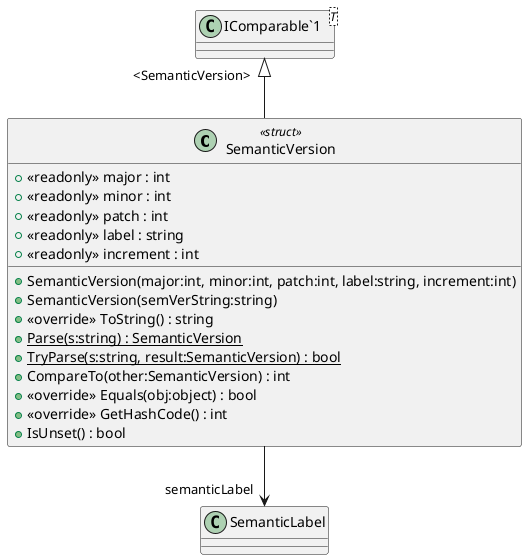 @startuml
class SemanticVersion <<struct>> {
    + <<readonly>> major : int
    + <<readonly>> minor : int
    + <<readonly>> patch : int
    + <<readonly>> label : string
    + <<readonly>> increment : int
    + SemanticVersion(major:int, minor:int, patch:int, label:string, increment:int)
    + SemanticVersion(semVerString:string)
    + <<override>> ToString() : string
    + {static} Parse(s:string) : SemanticVersion
    + {static} TryParse(s:string, result:SemanticVersion) : bool
    + CompareTo(other:SemanticVersion) : int
    + <<override>> Equals(obj:object) : bool
    + <<override>> GetHashCode() : int
    + IsUnset() : bool
}
class "IComparable`1"<T> {
}
"IComparable`1" "<SemanticVersion>" <|-- SemanticVersion
SemanticVersion --> "semanticLabel" SemanticLabel
@enduml
